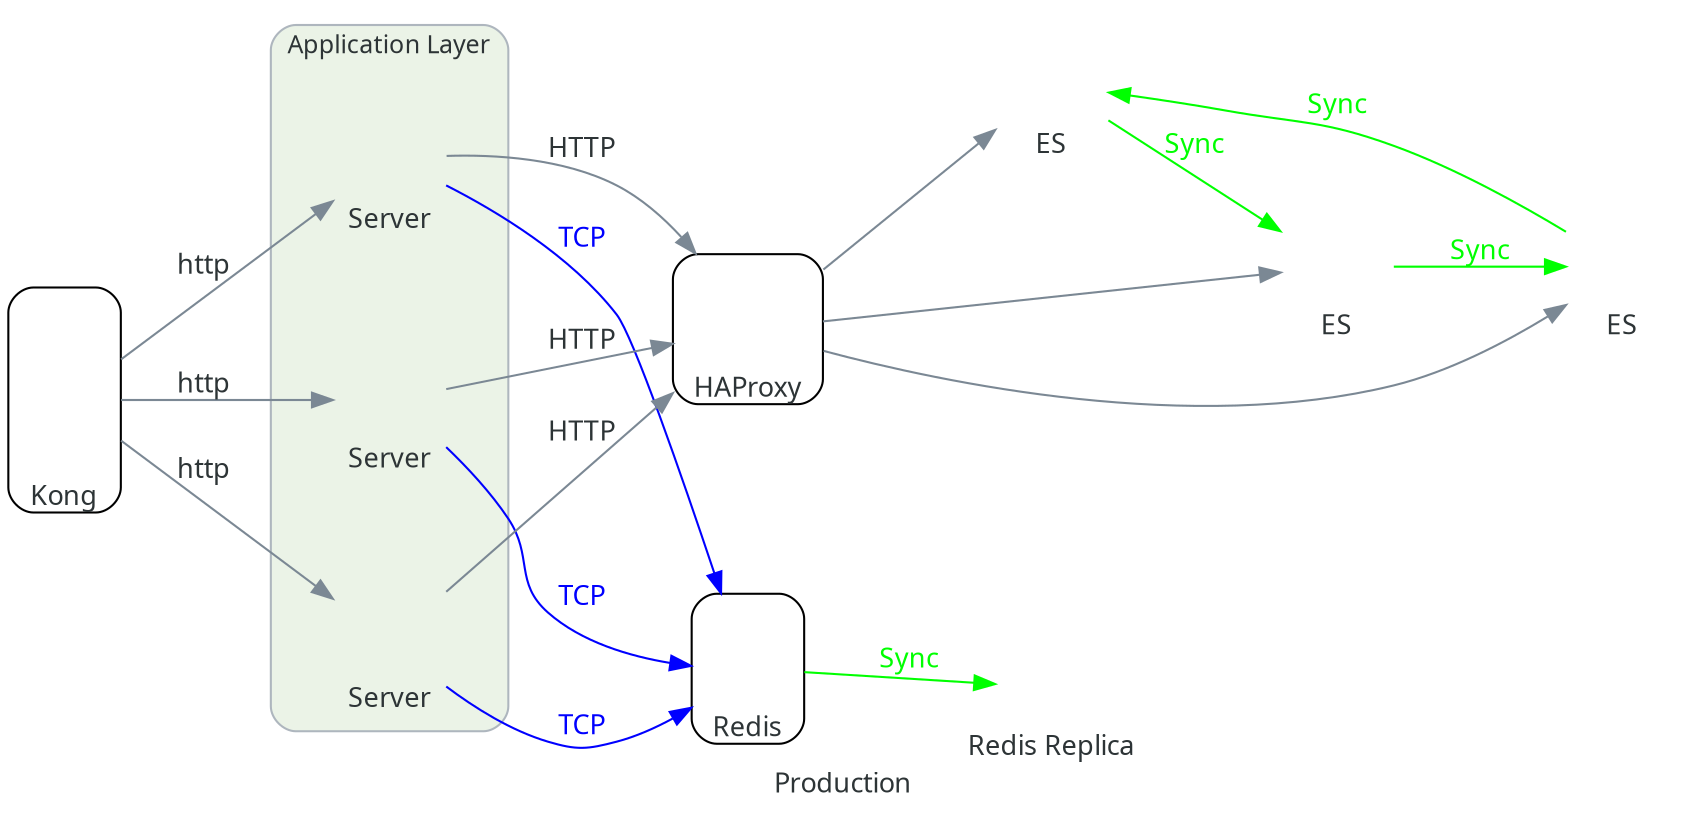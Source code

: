 digraph root {
	fontcolor="#2D3436";
	fontname="Sans-Serif";
	fontsize=13;
	nodesep=0.6;
	label=Production;
	#pad=2;
	rankdir=LR;
	ranksep=0.75;
	# splines=ortho; #boxed lines
	subgraph cloud {
		bgcolor="#E5F5FD";
		fontcolor="#2D3436";
		fontname="Sans-Serif";
		fontsize=12;
		labeljust=l;
		pencolor="#AEB6BE";
		shape=box;
		style=rounded;
		kong [ fixedsize=true, fontcolor="#2D3436", fontname="Sans-Serif", fontsize=13, image="../icons/opensource_apps/kong.png", label="Kong", labelloc=b, shape=box, style=rounded, height=1.5 ];
		subgraph cachingservices {
        		bgcolor="#E5F5FD";
        		fontcolor="#2D3436";
        		fontname="Sans-Serif";
        		fontsize=12;
        		label="Caching Layer";
        		labeljust=l;
        		pencolor="#AEB6BE";
        		shape=box;
        		style=rounded;
        		redis [ fixedsize=true, fontcolor="#2D3436", fontname="Sans-Serif", fontsize=13, image="../icons/opensource_apps/redis.png", label="Redis", labelloc=b, shape=box, style=rounded, height=1.0 ];
        		redis2 [ fixedsize=true, fontcolor="#2D3436", fontname="Sans-Serif", fontsize=13, image="../icons/opensource_apps/redis.png", label="Redis Replica", labelloc=b, shape=none, height=1.0 ];
			redis->redis2 [ color="green", dir=forward, fontcolor="green", fontname="Sans-Serif", fontsize=13, label="Sync" ];
		};
			subgraph persistence {
        		bgcolor="#E5F5FD";
        		fontcolor="#2D3436";
        		fontname="Sans-Serif";
        		fontsize=12;
        		label="Persistence Layer";
        		labeljust=l;
        		pencolor="#AEB6BE";
        		shape=box;
        		style=rounded;
        		elasticsearch1 [ fixedsize=true, fontcolor="#2D3436", fontname="Sans-Serif", fontsize=13, image="../icons/opensource_apps/elasticsearch.png", label="ES", labelloc=b, shape=none, height=1.0 ];
        		elasticsearch2 [ fixedsize=true, fontcolor="#2D3436", fontname="Sans-Serif", fontsize=13, image="../icons/opensource_apps/elasticsearch.png", label="ES", labelloc=b, shape=none, height=1.0 ];
        		elasticsearch3 [ fixedsize=true, fontcolor="#2D3436", fontname="Sans-Serif", fontsize=13, image="../icons/opensource_apps/elasticsearch.png", label="ES", labelloc=b, shape=none, height=1.0 ];
        		haproxy [ fixedsize=true, fontcolor="#2D3436", fontname="Sans-Serif", fontsize=13, image="../icons/opensource_apps/haproxy.png", label="HAProxy", labelloc=b, shape=box, style=rounded, height=1.0, width=1.0 ];
			elasticsearch1->elasticsearch2[ color="green", dir=forward, fontcolor="green", fontname="Sans-Serif", fontsize=13, label="Sync" ];
			elasticsearch2->elasticsearch3[ color="green", dir=forward, fontcolor="green", fontname="Sans-Serif", fontsize=13, label="Sync" ];
			elasticsearch3->elasticsearch1[ color="green", dir=forward, fontcolor="green", fontname="Sans-Serif", fontsize=13, label="Sync" ];
			haproxy->elasticsearch1[ color="#7B8894", dir=forward, fontcolor="#2D3436", fontname="Sans-Serif", fontsize=13 ];
			haproxy->elasticsearch2[ color="#7B8894", dir=forward, fontcolor="#2D3436", fontname="Sans-Serif", fontsize=13 ];
			haproxy->elasticsearch3[ color="#7B8894", dir=forward, fontcolor="#2D3436", fontname="Sans-Serif", fontsize=13 ];
		};
		subgraph clusterservices {
        		bgcolor="#EBF3E7";
        		fontcolor="#2D3436";
        		fontname="Sans-Serif";
        		fontsize=12;
        		label="Application Layer";
        		labeljust=l;
        		pencolor="#AEB6BE";
        		shape=box;
        		style=rounded;
        		appserver1 [ fixedsize=true, fontcolor="#2D3436", fontname="Sans-Serif", fontsize=13, image="../icons/aws/Compute/Compute_AmazonEC2_instance.png", label="Server", labelloc=b, shape=none, height=1.0 ];
        		appserver2 [ fixedsize=true, fontcolor="#2D3436", fontname="Sans-Serif", fontsize=13, image="../icons/aws/Compute/Compute_AmazonEC2_instance.png", label="Server", labelloc=b, shape=none, height=1.0 ];
        		appserver3 [ fixedsize=true, fontcolor="#2D3436", fontname="Sans-Serif", fontsize=13, image="../icons/aws/Compute/Compute_AmazonEC2_instance.png", label="Server", labelloc=b, shape=none, height=1.0 ];
		};
        };
	# relationships
	kong->appserver1[ color="#7B8894", dir=forward, fontcolor="#2D3436", fontname="Sans-Serif", fontsize=13, label="http" ];
	kong->appserver2[ color="#7B8894", dir=forward, fontcolor="#2D3436", fontname="Sans-Serif", fontsize=13, label="http" ];
	kong->appserver3[ color="#7B8894", dir=forward, fontcolor="#2D3436", fontname="Sans-Serif", fontsize=13, label="http" ];
	appserver1->redis[ color="blue", dir=forward, fontcolor="blue", fontname="Sans-Serif", fontsize=13, label="TCP" ];
	appserver2->redis[ color="blue", dir=forward, fontcolor="blue", fontname="Sans-Serif", fontsize=13, label="TCP" ];
	appserver3->redis[ color="blue", dir=forward, fontcolor="blue", fontname="Sans-Serif", fontsize=13, label="TCP" ];
	appserver1->haproxy[ color="#7B8894", dir=forward, fontcolor="#2D3436", fontname="Sans-Serif", fontsize=13, label="HTTP" ];
	appserver2->haproxy[ color="#7B8894", dir=forward, fontcolor="#2D3436", fontname="Sans-Serif", fontsize=13, label="HTTP" ];
	appserver3->haproxy[ color="#7B8894", dir=forward, fontcolor="#2D3436", fontname="Sans-Serif", fontsize=13, label="HTTP" ];
}
